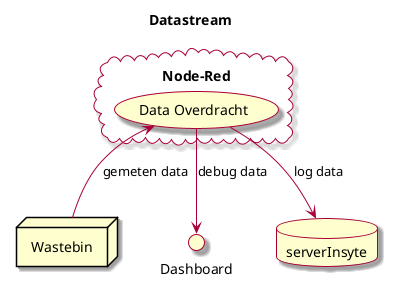 @startuml Datastream

skin rose

title Datastream

node Wastebin
interface Dashboard
database serverInsyte

cloud Node-Red {
    (Data Overdracht) -down-> (serverInsyte) : log data
}

(Wastebin) -up-> (Data Overdracht) : gemeten data
(Data Overdracht) -down-> (Dashboard) : debug data



@enduml



